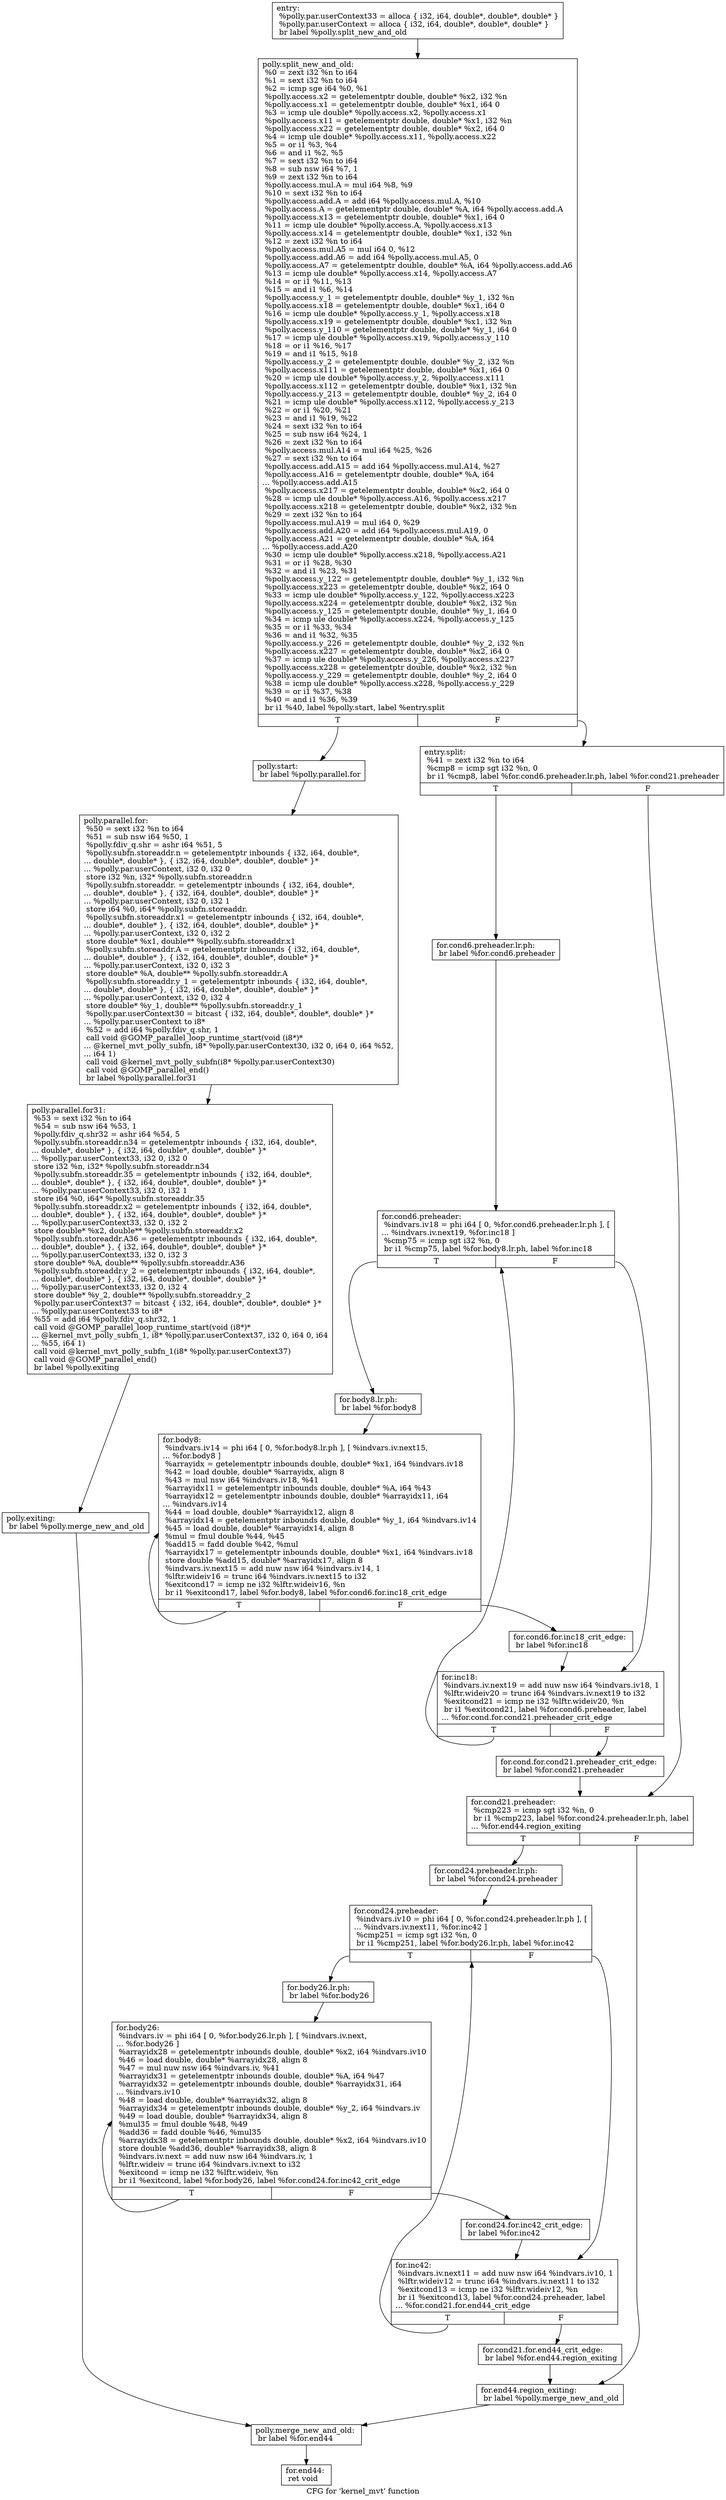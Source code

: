 digraph "CFG for 'kernel_mvt' function" {
	label="CFG for 'kernel_mvt' function";

	Node0x7f8339d102e0 [shape=record,label="{entry:\l  %polly.par.userContext33 = alloca \{ i32, i64, double*, double*, double* \}\l  %polly.par.userContext = alloca \{ i32, i64, double*, double*, double* \}\l  br label %polly.split_new_and_old\l}"];
	Node0x7f8339d102e0 -> Node0x7f8339d13d80;
	Node0x7f8339d13d80 [shape=record,label="{polly.split_new_and_old:                          \l  %0 = zext i32 %n to i64\l  %1 = sext i32 %n to i64\l  %2 = icmp sge i64 %0, %1\l  %polly.access.x2 = getelementptr double, double* %x2, i32 %n\l  %polly.access.x1 = getelementptr double, double* %x1, i64 0\l  %3 = icmp ule double* %polly.access.x2, %polly.access.x1\l  %polly.access.x11 = getelementptr double, double* %x1, i32 %n\l  %polly.access.x22 = getelementptr double, double* %x2, i64 0\l  %4 = icmp ule double* %polly.access.x11, %polly.access.x22\l  %5 = or i1 %3, %4\l  %6 = and i1 %2, %5\l  %7 = sext i32 %n to i64\l  %8 = sub nsw i64 %7, 1\l  %9 = zext i32 %n to i64\l  %polly.access.mul.A = mul i64 %8, %9\l  %10 = sext i32 %n to i64\l  %polly.access.add.A = add i64 %polly.access.mul.A, %10\l  %polly.access.A = getelementptr double, double* %A, i64 %polly.access.add.A\l  %polly.access.x13 = getelementptr double, double* %x1, i64 0\l  %11 = icmp ule double* %polly.access.A, %polly.access.x13\l  %polly.access.x14 = getelementptr double, double* %x1, i32 %n\l  %12 = zext i32 %n to i64\l  %polly.access.mul.A5 = mul i64 0, %12\l  %polly.access.add.A6 = add i64 %polly.access.mul.A5, 0\l  %polly.access.A7 = getelementptr double, double* %A, i64 %polly.access.add.A6\l  %13 = icmp ule double* %polly.access.x14, %polly.access.A7\l  %14 = or i1 %11, %13\l  %15 = and i1 %6, %14\l  %polly.access.y_1 = getelementptr double, double* %y_1, i32 %n\l  %polly.access.x18 = getelementptr double, double* %x1, i64 0\l  %16 = icmp ule double* %polly.access.y_1, %polly.access.x18\l  %polly.access.x19 = getelementptr double, double* %x1, i32 %n\l  %polly.access.y_110 = getelementptr double, double* %y_1, i64 0\l  %17 = icmp ule double* %polly.access.x19, %polly.access.y_110\l  %18 = or i1 %16, %17\l  %19 = and i1 %15, %18\l  %polly.access.y_2 = getelementptr double, double* %y_2, i32 %n\l  %polly.access.x111 = getelementptr double, double* %x1, i64 0\l  %20 = icmp ule double* %polly.access.y_2, %polly.access.x111\l  %polly.access.x112 = getelementptr double, double* %x1, i32 %n\l  %polly.access.y_213 = getelementptr double, double* %y_2, i64 0\l  %21 = icmp ule double* %polly.access.x112, %polly.access.y_213\l  %22 = or i1 %20, %21\l  %23 = and i1 %19, %22\l  %24 = sext i32 %n to i64\l  %25 = sub nsw i64 %24, 1\l  %26 = zext i32 %n to i64\l  %polly.access.mul.A14 = mul i64 %25, %26\l  %27 = sext i32 %n to i64\l  %polly.access.add.A15 = add i64 %polly.access.mul.A14, %27\l  %polly.access.A16 = getelementptr double, double* %A, i64\l... %polly.access.add.A15\l  %polly.access.x217 = getelementptr double, double* %x2, i64 0\l  %28 = icmp ule double* %polly.access.A16, %polly.access.x217\l  %polly.access.x218 = getelementptr double, double* %x2, i32 %n\l  %29 = zext i32 %n to i64\l  %polly.access.mul.A19 = mul i64 0, %29\l  %polly.access.add.A20 = add i64 %polly.access.mul.A19, 0\l  %polly.access.A21 = getelementptr double, double* %A, i64\l... %polly.access.add.A20\l  %30 = icmp ule double* %polly.access.x218, %polly.access.A21\l  %31 = or i1 %28, %30\l  %32 = and i1 %23, %31\l  %polly.access.y_122 = getelementptr double, double* %y_1, i32 %n\l  %polly.access.x223 = getelementptr double, double* %x2, i64 0\l  %33 = icmp ule double* %polly.access.y_122, %polly.access.x223\l  %polly.access.x224 = getelementptr double, double* %x2, i32 %n\l  %polly.access.y_125 = getelementptr double, double* %y_1, i64 0\l  %34 = icmp ule double* %polly.access.x224, %polly.access.y_125\l  %35 = or i1 %33, %34\l  %36 = and i1 %32, %35\l  %polly.access.y_226 = getelementptr double, double* %y_2, i32 %n\l  %polly.access.x227 = getelementptr double, double* %x2, i64 0\l  %37 = icmp ule double* %polly.access.y_226, %polly.access.x227\l  %polly.access.x228 = getelementptr double, double* %x2, i32 %n\l  %polly.access.y_229 = getelementptr double, double* %y_2, i64 0\l  %38 = icmp ule double* %polly.access.x228, %polly.access.y_229\l  %39 = or i1 %37, %38\l  %40 = and i1 %36, %39\l  br i1 %40, label %polly.start, label %entry.split\l|{<s0>T|<s1>F}}"];
	Node0x7f8339d13d80:s0 -> Node0x7f8339d16f70;
	Node0x7f8339d13d80:s1 -> Node0x7f8339d17010;
	Node0x7f8339d17010 [shape=record,label="{entry.split:                                      \l  %41 = zext i32 %n to i64\l  %cmp8 = icmp sgt i32 %n, 0\l  br i1 %cmp8, label %for.cond6.preheader.lr.ph, label %for.cond21.preheader\l|{<s0>T|<s1>F}}"];
	Node0x7f8339d17010:s0 -> Node0x7f8339d17080;
	Node0x7f8339d17010:s1 -> Node0x7f8339d15530;
	Node0x7f8339d17080 [shape=record,label="{for.cond6.preheader.lr.ph:                        \l  br label %for.cond6.preheader\l}"];
	Node0x7f8339d17080 -> Node0x7f8339d154c0;
	Node0x7f8339d154c0 [shape=record,label="{for.cond6.preheader:                              \l  %indvars.iv18 = phi i64 [ 0, %for.cond6.preheader.lr.ph ], [\l... %indvars.iv.next19, %for.inc18 ]\l  %cmp75 = icmp sgt i32 %n, 0\l  br i1 %cmp75, label %for.body8.lr.ph, label %for.inc18\l|{<s0>T|<s1>F}}"];
	Node0x7f8339d154c0:s0 -> Node0x7f8339d17470;
	Node0x7f8339d154c0:s1 -> Node0x7f8339d17280;
	Node0x7f8339d17470 [shape=record,label="{for.body8.lr.ph:                                  \l  br label %for.body8\l}"];
	Node0x7f8339d17470 -> Node0x7f8339d174e0;
	Node0x7f8339d176c0 [shape=record,label="{for.cond.for.cond21.preheader_crit_edge:          \l  br label %for.cond21.preheader\l}"];
	Node0x7f8339d176c0 -> Node0x7f8339d15530;
	Node0x7f8339d15530 [shape=record,label="{for.cond21.preheader:                             \l  %cmp223 = icmp sgt i32 %n, 0\l  br i1 %cmp223, label %for.cond24.preheader.lr.ph, label\l... %for.end44.region_exiting\l|{<s0>T|<s1>F}}"];
	Node0x7f8339d15530:s0 -> Node0x7f8339d15580;
	Node0x7f8339d15530:s1 -> Node0x7f8339d17900;
	Node0x7f8339d15580 [shape=record,label="{for.cond24.preheader.lr.ph:                       \l  br label %for.cond24.preheader\l}"];
	Node0x7f8339d15580 -> Node0x7f8339d17890;
	Node0x7f8339d174e0 [shape=record,label="{for.body8:                                        \l  %indvars.iv14 = phi i64 [ 0, %for.body8.lr.ph ], [ %indvars.iv.next15,\l... %for.body8 ]\l  %arrayidx = getelementptr inbounds double, double* %x1, i64 %indvars.iv18\l  %42 = load double, double* %arrayidx, align 8\l  %43 = mul nsw i64 %indvars.iv18, %41\l  %arrayidx11 = getelementptr inbounds double, double* %A, i64 %43\l  %arrayidx12 = getelementptr inbounds double, double* %arrayidx11, i64\l... %indvars.iv14\l  %44 = load double, double* %arrayidx12, align 8\l  %arrayidx14 = getelementptr inbounds double, double* %y_1, i64 %indvars.iv14\l  %45 = load double, double* %arrayidx14, align 8\l  %mul = fmul double %44, %45\l  %add15 = fadd double %42, %mul\l  %arrayidx17 = getelementptr inbounds double, double* %x1, i64 %indvars.iv18\l  store double %add15, double* %arrayidx17, align 8\l  %indvars.iv.next15 = add nuw nsw i64 %indvars.iv14, 1\l  %lftr.wideiv16 = trunc i64 %indvars.iv.next15 to i32\l  %exitcond17 = icmp ne i32 %lftr.wideiv16, %n\l  br i1 %exitcond17, label %for.body8, label %for.cond6.for.inc18_crit_edge\l|{<s0>T|<s1>F}}"];
	Node0x7f8339d174e0:s0 -> Node0x7f8339d174e0;
	Node0x7f8339d174e0:s1 -> Node0x7f8339d175e0;
	Node0x7f8339d175e0 [shape=record,label="{for.cond6.for.inc18_crit_edge:                    \l  br label %for.inc18\l}"];
	Node0x7f8339d175e0 -> Node0x7f8339d17280;
	Node0x7f8339d17280 [shape=record,label="{for.inc18:                                        \l  %indvars.iv.next19 = add nuw nsw i64 %indvars.iv18, 1\l  %lftr.wideiv20 = trunc i64 %indvars.iv.next19 to i32\l  %exitcond21 = icmp ne i32 %lftr.wideiv20, %n\l  br i1 %exitcond21, label %for.cond6.preheader, label\l... %for.cond.for.cond21.preheader_crit_edge\l|{<s0>T|<s1>F}}"];
	Node0x7f8339d17280:s0 -> Node0x7f8339d154c0;
	Node0x7f8339d17280:s1 -> Node0x7f8339d176c0;
	Node0x7f8339d17890 [shape=record,label="{for.cond24.preheader:                             \l  %indvars.iv10 = phi i64 [ 0, %for.cond24.preheader.lr.ph ], [\l... %indvars.iv.next11, %for.inc42 ]\l  %cmp251 = icmp sgt i32 %n, 0\l  br i1 %cmp251, label %for.body26.lr.ph, label %for.inc42\l|{<s0>T|<s1>F}}"];
	Node0x7f8339d17890:s0 -> Node0x7f8339d188a0;
	Node0x7f8339d17890:s1 -> Node0x7f8339d172d0;
	Node0x7f8339d188a0 [shape=record,label="{for.body26.lr.ph:                                 \l  br label %for.body26\l}"];
	Node0x7f8339d188a0 -> Node0x7f8339d18920;
	Node0x7f8339d18920 [shape=record,label="{for.body26:                                       \l  %indvars.iv = phi i64 [ 0, %for.body26.lr.ph ], [ %indvars.iv.next,\l... %for.body26 ]\l  %arrayidx28 = getelementptr inbounds double, double* %x2, i64 %indvars.iv10\l  %46 = load double, double* %arrayidx28, align 8\l  %47 = mul nuw nsw i64 %indvars.iv, %41\l  %arrayidx31 = getelementptr inbounds double, double* %A, i64 %47\l  %arrayidx32 = getelementptr inbounds double, double* %arrayidx31, i64\l... %indvars.iv10\l  %48 = load double, double* %arrayidx32, align 8\l  %arrayidx34 = getelementptr inbounds double, double* %y_2, i64 %indvars.iv\l  %49 = load double, double* %arrayidx34, align 8\l  %mul35 = fmul double %48, %49\l  %add36 = fadd double %46, %mul35\l  %arrayidx38 = getelementptr inbounds double, double* %x2, i64 %indvars.iv10\l  store double %add36, double* %arrayidx38, align 8\l  %indvars.iv.next = add nuw nsw i64 %indvars.iv, 1\l  %lftr.wideiv = trunc i64 %indvars.iv.next to i32\l  %exitcond = icmp ne i32 %lftr.wideiv, %n\l  br i1 %exitcond, label %for.body26, label %for.cond24.for.inc42_crit_edge\l|{<s0>T|<s1>F}}"];
	Node0x7f8339d18920:s0 -> Node0x7f8339d18920;
	Node0x7f8339d18920:s1 -> Node0x7f8339d18a20;
	Node0x7f8339d18a20 [shape=record,label="{for.cond24.for.inc42_crit_edge:                   \l  br label %for.inc42\l}"];
	Node0x7f8339d18a20 -> Node0x7f8339d172d0;
	Node0x7f8339d172d0 [shape=record,label="{for.inc42:                                        \l  %indvars.iv.next11 = add nuw nsw i64 %indvars.iv10, 1\l  %lftr.wideiv12 = trunc i64 %indvars.iv.next11 to i32\l  %exitcond13 = icmp ne i32 %lftr.wideiv12, %n\l  br i1 %exitcond13, label %for.cond24.preheader, label\l... %for.cond21.for.end44_crit_edge\l|{<s0>T|<s1>F}}"];
	Node0x7f8339d172d0:s0 -> Node0x7f8339d17890;
	Node0x7f8339d172d0:s1 -> Node0x7f8339d17230;
	Node0x7f8339d17230 [shape=record,label="{for.cond21.for.end44_crit_edge:                   \l  br label %for.end44.region_exiting\l}"];
	Node0x7f8339d17230 -> Node0x7f8339d17900;
	Node0x7f8339d17900 [shape=record,label="{for.end44.region_exiting:                         \l  br label %polly.merge_new_and_old\l}"];
	Node0x7f8339d17900 -> Node0x7f8339d17980;
	Node0x7f8339d17980 [shape=record,label="{polly.merge_new_and_old:                          \l  br label %for.end44\l}"];
	Node0x7f8339d17980 -> Node0x7f8339d19770;
	Node0x7f8339d19770 [shape=record,label="{for.end44:                                        \l  ret void\l}"];
	Node0x7f8339d16f70 [shape=record,label="{polly.start:                                      \l  br label %polly.parallel.for\l}"];
	Node0x7f8339d16f70 -> Node0x7f8339d16fc0;
	Node0x7f8339d16fc0 [shape=record,label="{polly.parallel.for:                               \l  %50 = sext i32 %n to i64\l  %51 = sub nsw i64 %50, 1\l  %polly.fdiv_q.shr = ashr i64 %51, 5\l  %polly.subfn.storeaddr.n = getelementptr inbounds \{ i32, i64, double*,\l... double*, double* \}, \{ i32, i64, double*, double*, double* \}*\l... %polly.par.userContext, i32 0, i32 0\l  store i32 %n, i32* %polly.subfn.storeaddr.n\l  %polly.subfn.storeaddr. = getelementptr inbounds \{ i32, i64, double*,\l... double*, double* \}, \{ i32, i64, double*, double*, double* \}*\l... %polly.par.userContext, i32 0, i32 1\l  store i64 %0, i64* %polly.subfn.storeaddr.\l  %polly.subfn.storeaddr.x1 = getelementptr inbounds \{ i32, i64, double*,\l... double*, double* \}, \{ i32, i64, double*, double*, double* \}*\l... %polly.par.userContext, i32 0, i32 2\l  store double* %x1, double** %polly.subfn.storeaddr.x1\l  %polly.subfn.storeaddr.A = getelementptr inbounds \{ i32, i64, double*,\l... double*, double* \}, \{ i32, i64, double*, double*, double* \}*\l... %polly.par.userContext, i32 0, i32 3\l  store double* %A, double** %polly.subfn.storeaddr.A\l  %polly.subfn.storeaddr.y_1 = getelementptr inbounds \{ i32, i64, double*,\l... double*, double* \}, \{ i32, i64, double*, double*, double* \}*\l... %polly.par.userContext, i32 0, i32 4\l  store double* %y_1, double** %polly.subfn.storeaddr.y_1\l  %polly.par.userContext30 = bitcast \{ i32, i64, double*, double*, double* \}*\l... %polly.par.userContext to i8*\l  %52 = add i64 %polly.fdiv_q.shr, 1\l  call void @GOMP_parallel_loop_runtime_start(void (i8*)*\l... @kernel_mvt_polly_subfn, i8* %polly.par.userContext30, i32 0, i64 0, i64 %52,\l... i64 1)\l  call void @kernel_mvt_polly_subfn(i8* %polly.par.userContext30)\l  call void @GOMP_parallel_end()\l  br label %polly.parallel.for31\l}"];
	Node0x7f8339d16fc0 -> Node0x7f8339d1a9f0;
	Node0x7f8339d1a9f0 [shape=record,label="{polly.parallel.for31:                             \l  %53 = sext i32 %n to i64\l  %54 = sub nsw i64 %53, 1\l  %polly.fdiv_q.shr32 = ashr i64 %54, 5\l  %polly.subfn.storeaddr.n34 = getelementptr inbounds \{ i32, i64, double*,\l... double*, double* \}, \{ i32, i64, double*, double*, double* \}*\l... %polly.par.userContext33, i32 0, i32 0\l  store i32 %n, i32* %polly.subfn.storeaddr.n34\l  %polly.subfn.storeaddr.35 = getelementptr inbounds \{ i32, i64, double*,\l... double*, double* \}, \{ i32, i64, double*, double*, double* \}*\l... %polly.par.userContext33, i32 0, i32 1\l  store i64 %0, i64* %polly.subfn.storeaddr.35\l  %polly.subfn.storeaddr.x2 = getelementptr inbounds \{ i32, i64, double*,\l... double*, double* \}, \{ i32, i64, double*, double*, double* \}*\l... %polly.par.userContext33, i32 0, i32 2\l  store double* %x2, double** %polly.subfn.storeaddr.x2\l  %polly.subfn.storeaddr.A36 = getelementptr inbounds \{ i32, i64, double*,\l... double*, double* \}, \{ i32, i64, double*, double*, double* \}*\l... %polly.par.userContext33, i32 0, i32 3\l  store double* %A, double** %polly.subfn.storeaddr.A36\l  %polly.subfn.storeaddr.y_2 = getelementptr inbounds \{ i32, i64, double*,\l... double*, double* \}, \{ i32, i64, double*, double*, double* \}*\l... %polly.par.userContext33, i32 0, i32 4\l  store double* %y_2, double** %polly.subfn.storeaddr.y_2\l  %polly.par.userContext37 = bitcast \{ i32, i64, double*, double*, double* \}*\l... %polly.par.userContext33 to i8*\l  %55 = add i64 %polly.fdiv_q.shr32, 1\l  call void @GOMP_parallel_loop_runtime_start(void (i8*)*\l... @kernel_mvt_polly_subfn_1, i8* %polly.par.userContext37, i32 0, i64 0, i64\l... %55, i64 1)\l  call void @kernel_mvt_polly_subfn_1(i8* %polly.par.userContext37)\l  call void @GOMP_parallel_end()\l  br label %polly.exiting\l}"];
	Node0x7f8339d1a9f0 -> Node0x7f8339d1b820;
	Node0x7f8339d1b820 [shape=record,label="{polly.exiting:                                    \l  br label %polly.merge_new_and_old\l}"];
	Node0x7f8339d1b820 -> Node0x7f8339d17980;
}
